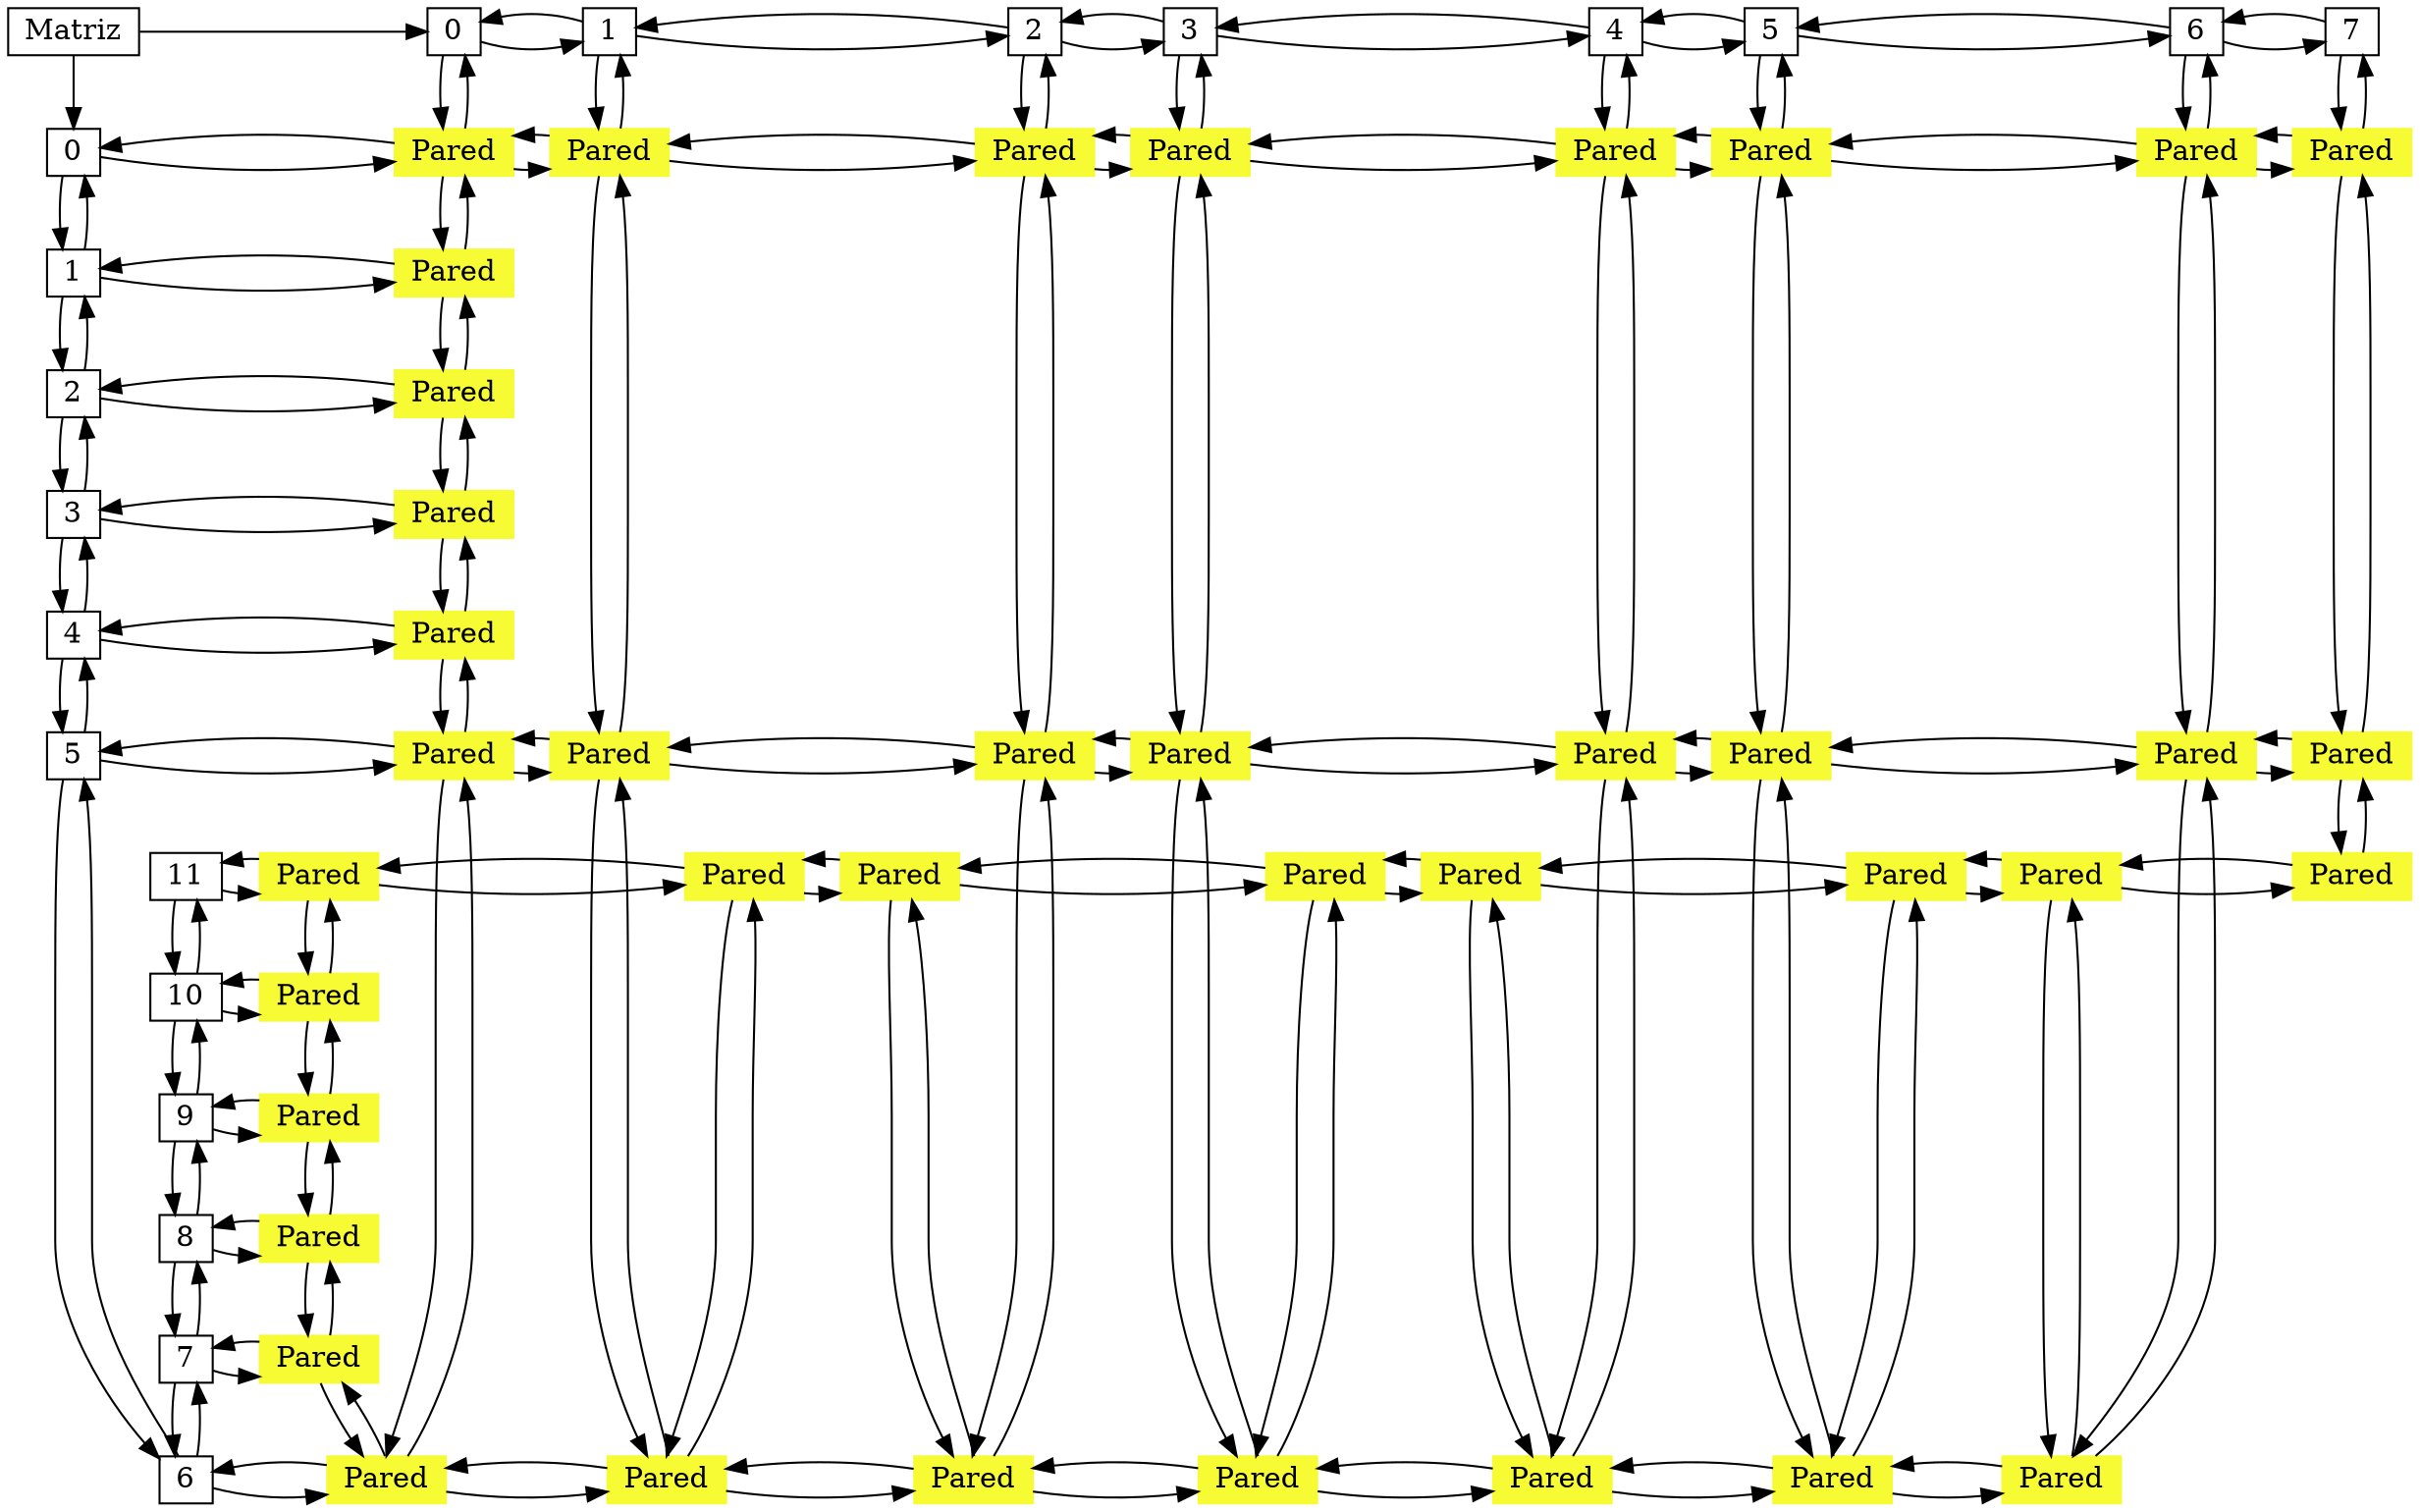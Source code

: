 digraph G {
rankdir = TB; 
node [shape=box, width=.1, height=.1]; 
node0 [label = "Matriz", group=-1] 
{ 
rank=same; node0, nodeY0, nodeY1, nodeY2, nodeY3, nodeY4, nodeY5, nodeY6, nodeY7; 
} 
{ 
rank=same; nodeX0, node10000, node40001, node40002, node40003, node40004, node40005, node40006, node40007; 
} 
{ 
rank=same; nodeX1, node10001; 
} 
{ 
rank=same; nodeX2, node10002; 
} 
{ 
rank=same; nodeX3, node10003; 
} 
{ 
rank=same; nodeX4, node10004; 
} 
{ 
rank=same; nodeX5, node10005, node80001, node80002, node80003, node80004, node80005, node80006, node80007; 
} 
{ 
rank=same; nodeX6, node10006, node100001, node100002, node100003, node100004, node100005, node100006; 
} 
{ 
rank=same; nodeX7, node10007; 
} 
{ 
rank=same; nodeX8, node10008; 
} 
{ 
rank=same; nodeX9, node10009; 
} 
{ 
rank=same; nodeX10, node10010; 
} 
{ 
rank=same; nodeX11, node60000, node60001, node60002, node60003, node60004, node60005, node60006, node60007; 
} 
nodeY0[label = "0", group=0]; 
nodeY1[label = "1", group=1]; 
nodeY2[label = "2", group=2]; 
nodeY3[label = "3", group=3]; 
nodeY4[label = "4", group=4]; 
nodeY5[label = "5", group=5]; 
nodeY6[label = "6", group=6]; 
nodeY7[label = "7", group=7]; 
nodeX0[label = "0", group=-1]; 
nodeX1[label = "1", group=-1]; 
nodeX2[label = "2", group=-1]; 
nodeX3[label = "3", group=-1]; 
nodeX4[label = "4", group=-1]; 
nodeX5[label = "5", group=-1]; 
nodeX6[label = "6", group=-1]; 
nodeX7[label = "7", group=-1]; 
nodeX8[label = "8", group=-1]; 
nodeX9[label = "9", group=-1]; 
nodeX10[label = "10", group=-1]; 
nodeX11[label = "11", group=-1]; 
node10000[label = "Pared", group=0, style=filled, color="#F6FB34"]; 
node40001[label = "Pared", group=1, style=filled, color="#F6FB34"]; 
node40002[label = "Pared", group=2, style=filled, color="#F6FB34"]; 
node40003[label = "Pared", group=3, style=filled, color="#F6FB34"]; 
node40004[label = "Pared", group=4, style=filled, color="#F6FB34"]; 
node40005[label = "Pared", group=5, style=filled, color="#F6FB34"]; 
node40006[label = "Pared", group=6, style=filled, color="#F6FB34"]; 
node40007[label = "Pared", group=7, style=filled, color="#F6FB34"]; 
node10001[label = "Pared", group=0, style=filled, color="#F6FB34"]; 
node10002[label = "Pared", group=0, style=filled, color="#F6FB34"]; 
node10003[label = "Pared", group=0, style=filled, color="#F6FB34"]; 
node10004[label = "Pared", group=0, style=filled, color="#F6FB34"]; 
node10005[label = "Pared", group=0, style=filled, color="#F6FB34"]; 
node80001[label = "Pared", group=1, style=filled, color="#F6FB34"]; 
node80002[label = "Pared", group=2, style=filled, color="#F6FB34"]; 
node80003[label = "Pared", group=3, style=filled, color="#F6FB34"]; 
node80004[label = "Pared", group=4, style=filled, color="#F6FB34"]; 
node80005[label = "Pared", group=5, style=filled, color="#F6FB34"]; 
node80006[label = "Pared", group=6, style=filled, color="#F6FB34"]; 
node80007[label = "Pared", group=7, style=filled, color="#F6FB34"]; 
node10006[label = "Pared", group=0, style=filled, color="#F6FB34"]; 
node100001[label = "Pared", group=1, style=filled, color="#F6FB34"]; 
node100002[label = "Pared", group=2, style=filled, color="#F6FB34"]; 
node100003[label = "Pared", group=3, style=filled, color="#F6FB34"]; 
node100004[label = "Pared", group=4, style=filled, color="#F6FB34"]; 
node100005[label = "Pared", group=5, style=filled, color="#F6FB34"]; 
node100006[label = "Pared", group=6, style=filled, color="#F6FB34"]; 
node10007[label = "Pared", group=0, style=filled, color="#F6FB34"]; 
node10008[label = "Pared", group=0, style=filled, color="#F6FB34"]; 
node10009[label = "Pared", group=0, style=filled, color="#F6FB34"]; 
node10010[label = "Pared", group=0, style=filled, color="#F6FB34"]; 
node60000[label = "Pared", group=0, style=filled, color="#F6FB34"]; 
node60001[label = "Pared", group=1, style=filled, color="#F6FB34"]; 
node60002[label = "Pared", group=2, style=filled, color="#F6FB34"]; 
node60003[label = "Pared", group=3, style=filled, color="#F6FB34"]; 
node60004[label = "Pared", group=4, style=filled, color="#F6FB34"]; 
node60005[label = "Pared", group=5, style=filled, color="#F6FB34"]; 
node60006[label = "Pared", group=6, style=filled, color="#F6FB34"]; 
node60007[label = "Pared", group=7, style=filled, color="#F6FB34"]; 
node0->nodeY0; 
node0->nodeX0; 
nodeY0->nodeY1;
nodeY1->nodeY0;
nodeY0->node10000; 
node10000->nodeY0; 
node10000->node10001; 
node10001->node10000; 
node10001->node10002; 
node10002->node10001; 
node10002->node10003; 
node10003->node10002; 
node10003->node10004; 
node10004->node10003; 
node10004->node10005; 
node10005->node10004; 
node10005->node10006; 
node10006->node10005; 
node10006->node10007; 
node10007->node10006; 
node10007->node10008; 
node10008->node10007; 
node10008->node10009; 
node10009->node10008; 
node10009->node10010; 
node10010->node10009; 
node10010->node60000; 
node60000->node10010; 
nodeY1->nodeY2;
nodeY2->nodeY1;
nodeY1->node40001; 
node40001->nodeY1; 
node40001->node80001; 
node80001->node40001; 
node80001->node100001; 
node100001->node80001; 
node100001->node60001; 
node60001->node100001; 
nodeY2->nodeY3;
nodeY3->nodeY2;
nodeY2->node40002; 
node40002->nodeY2; 
node40002->node80002; 
node80002->node40002; 
node80002->node100002; 
node100002->node80002; 
node100002->node60002; 
node60002->node100002; 
nodeY3->nodeY4;
nodeY4->nodeY3;
nodeY3->node40003; 
node40003->nodeY3; 
node40003->node80003; 
node80003->node40003; 
node80003->node100003; 
node100003->node80003; 
node100003->node60003; 
node60003->node100003; 
nodeY4->nodeY5;
nodeY5->nodeY4;
nodeY4->node40004; 
node40004->nodeY4; 
node40004->node80004; 
node80004->node40004; 
node80004->node100004; 
node100004->node80004; 
node100004->node60004; 
node60004->node100004; 
nodeY5->nodeY6;
nodeY6->nodeY5;
nodeY5->node40005; 
node40005->nodeY5; 
node40005->node80005; 
node80005->node40005; 
node80005->node100005; 
node100005->node80005; 
node100005->node60005; 
node60005->node100005; 
nodeY6->nodeY7;
nodeY7->nodeY6;
nodeY6->node40006; 
node40006->nodeY6; 
node40006->node80006; 
node80006->node40006; 
node80006->node100006; 
node100006->node80006; 
node100006->node60006; 
node60006->node100006; 
nodeY7->node40007; 
node40007->nodeY7; 
node40007->node80007; 
node80007->node40007; 
node80007->node60007; 
node60007->node80007; 
nodeX0->nodeX1;
nodeX1->nodeX0;
nodeX0->node10000; 
node10000->nodeX0; 
node10000->node40001; 
node40001->node10000; 
node40001->node40002; 
node40002->node40001; 
node40002->node40003; 
node40003->node40002; 
node40003->node40004; 
node40004->node40003; 
node40004->node40005; 
node40005->node40004; 
node40005->node40006; 
node40006->node40005; 
node40006->node40007; 
node40007->node40006; 
nodeX1->nodeX2;
nodeX2->nodeX1;
nodeX1->node10001; 
node10001->nodeX1; 
nodeX2->nodeX3;
nodeX3->nodeX2;
nodeX2->node10002; 
node10002->nodeX2; 
nodeX3->nodeX4;
nodeX4->nodeX3;
nodeX3->node10003; 
node10003->nodeX3; 
nodeX4->nodeX5;
nodeX5->nodeX4;
nodeX4->node10004; 
node10004->nodeX4; 
nodeX5->nodeX6;
nodeX6->nodeX5;
nodeX5->node10005; 
node10005->nodeX5; 
node10005->node80001; 
node80001->node10005; 
node80001->node80002; 
node80002->node80001; 
node80002->node80003; 
node80003->node80002; 
node80003->node80004; 
node80004->node80003; 
node80004->node80005; 
node80005->node80004; 
node80005->node80006; 
node80006->node80005; 
node80006->node80007; 
node80007->node80006; 
nodeX6->nodeX7;
nodeX7->nodeX6;
nodeX6->node10006; 
node10006->nodeX6; 
node10006->node100001; 
node100001->node10006; 
node100001->node100002; 
node100002->node100001; 
node100002->node100003; 
node100003->node100002; 
node100003->node100004; 
node100004->node100003; 
node100004->node100005; 
node100005->node100004; 
node100005->node100006; 
node100006->node100005; 
nodeX7->nodeX8;
nodeX8->nodeX7;
nodeX7->node10007; 
node10007->nodeX7; 
nodeX8->nodeX9;
nodeX9->nodeX8;
nodeX8->node10008; 
node10008->nodeX8; 
nodeX9->nodeX10;
nodeX10->nodeX9;
nodeX9->node10009; 
node10009->nodeX9; 
nodeX10->nodeX11;
nodeX11->nodeX10;
nodeX10->node10010; 
node10010->nodeX10; 
nodeX11->node60000; 
node60000->nodeX11; 
node60000->node60001; 
node60001->node60000; 
node60001->node60002; 
node60002->node60001; 
node60002->node60003; 
node60003->node60002; 
node60003->node60004; 
node60004->node60003; 
node60004->node60005; 
node60005->node60004; 
node60005->node60006; 
node60006->node60005; 
node60006->node60007; 
node60007->node60006; 
}